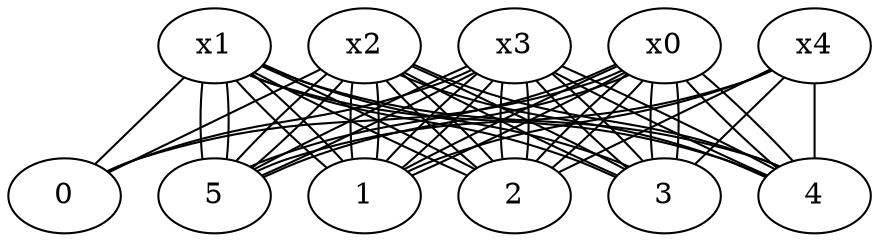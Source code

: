 graph {
    0x0 [weight=0,]
    0x1 [weight=1,]
    0x2 [weight=85,]
    0x3 [weight=101,]
    0x4 [weight=107,]
    1x0 [weight=42,]
    1x1 [weight=72,]
    1x2 [weight=88,]
    1x3 [weight=138,]
    1x4 [weight=157,]
    2x0 [weight=124,]
    2x1 [weight=90,]
    2x2 [weight=131,]
    2x3 [weight=183,]
    2x4 [weight=178,]
    3x0 [weight=143,]
    3x1 [weight=153,]
    3x2 [weight=146,]
    3x3 [weight=203,]
    3x4 [weight=205,]
    4x0 [weight=158,]
    4x1 [weight=186,]
    4x2 [weight=233,]
    4x3 [weight=218,]
    4x4 [weight=266,]
    5x0 [weight=218,]
    5x1 [weight=186,]
    5x2 [weight=282,]
    5x3 [weight=266,]
    5x4 [weight=268,]
    0x0 -- 0x1
    0x1 -- 0x2
    0x2 -- 0x3
    0x3 -- 0x4
    0x0 -- 1x0
    1x0 -- 1x1
    0x1 -- 1x1
    1x1 -- 1x2
    0x2 -- 1x2
    1x2 -- 1x3
    0x3 -- 1x3
    1x3 -- 1x4
    0x4 -- 1x4
    1x0 -- 2x0
    2x0 -- 2x1
    1x1 -- 2x1
    2x1 -- 2x2
    1x2 -- 2x2
    2x2 -- 2x3
    1x3 -- 2x3
    2x3 -- 2x4
    1x4 -- 2x4
    2x0 -- 3x0
    3x0 -- 3x1
    2x1 -- 3x1
    3x1 -- 3x2
    2x2 -- 3x2
    3x2 -- 3x3
    2x3 -- 3x3
    3x3 -- 3x4
    2x4 -- 3x4
    3x0 -- 4x0
    4x0 -- 4x1
    3x1 -- 4x1
    4x1 -- 4x2
    3x2 -- 4x2
    4x2 -- 4x3
    3x3 -- 4x3
    4x3 -- 4x4
    3x4 -- 4x4
    4x0 -- 5x0
    5x0 -- 5x1
    4x1 -- 5x1
    5x1 -- 5x2
    4x2 -- 5x2
    5x2 -- 5x3
    4x3 -- 5x3
    5x3 -- 5x4
    4x4 -- 5x4
}
